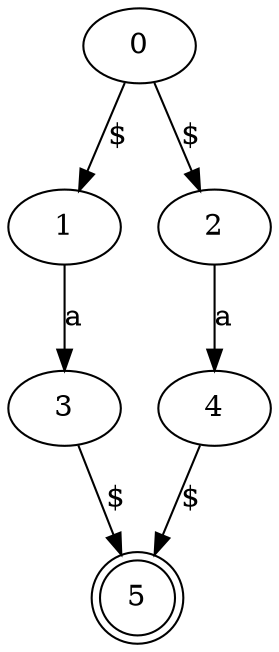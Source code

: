 digraph G {
	0 -> 1 [label="$"];
	0 -> 2 [label="$"];
	1 -> 3 [label="a"];
	2 -> 4 [label="a"];
	3 -> 5 [label="$"];
	4 -> 5 [label="$"];
	5 [shape=doublecircle];
}
